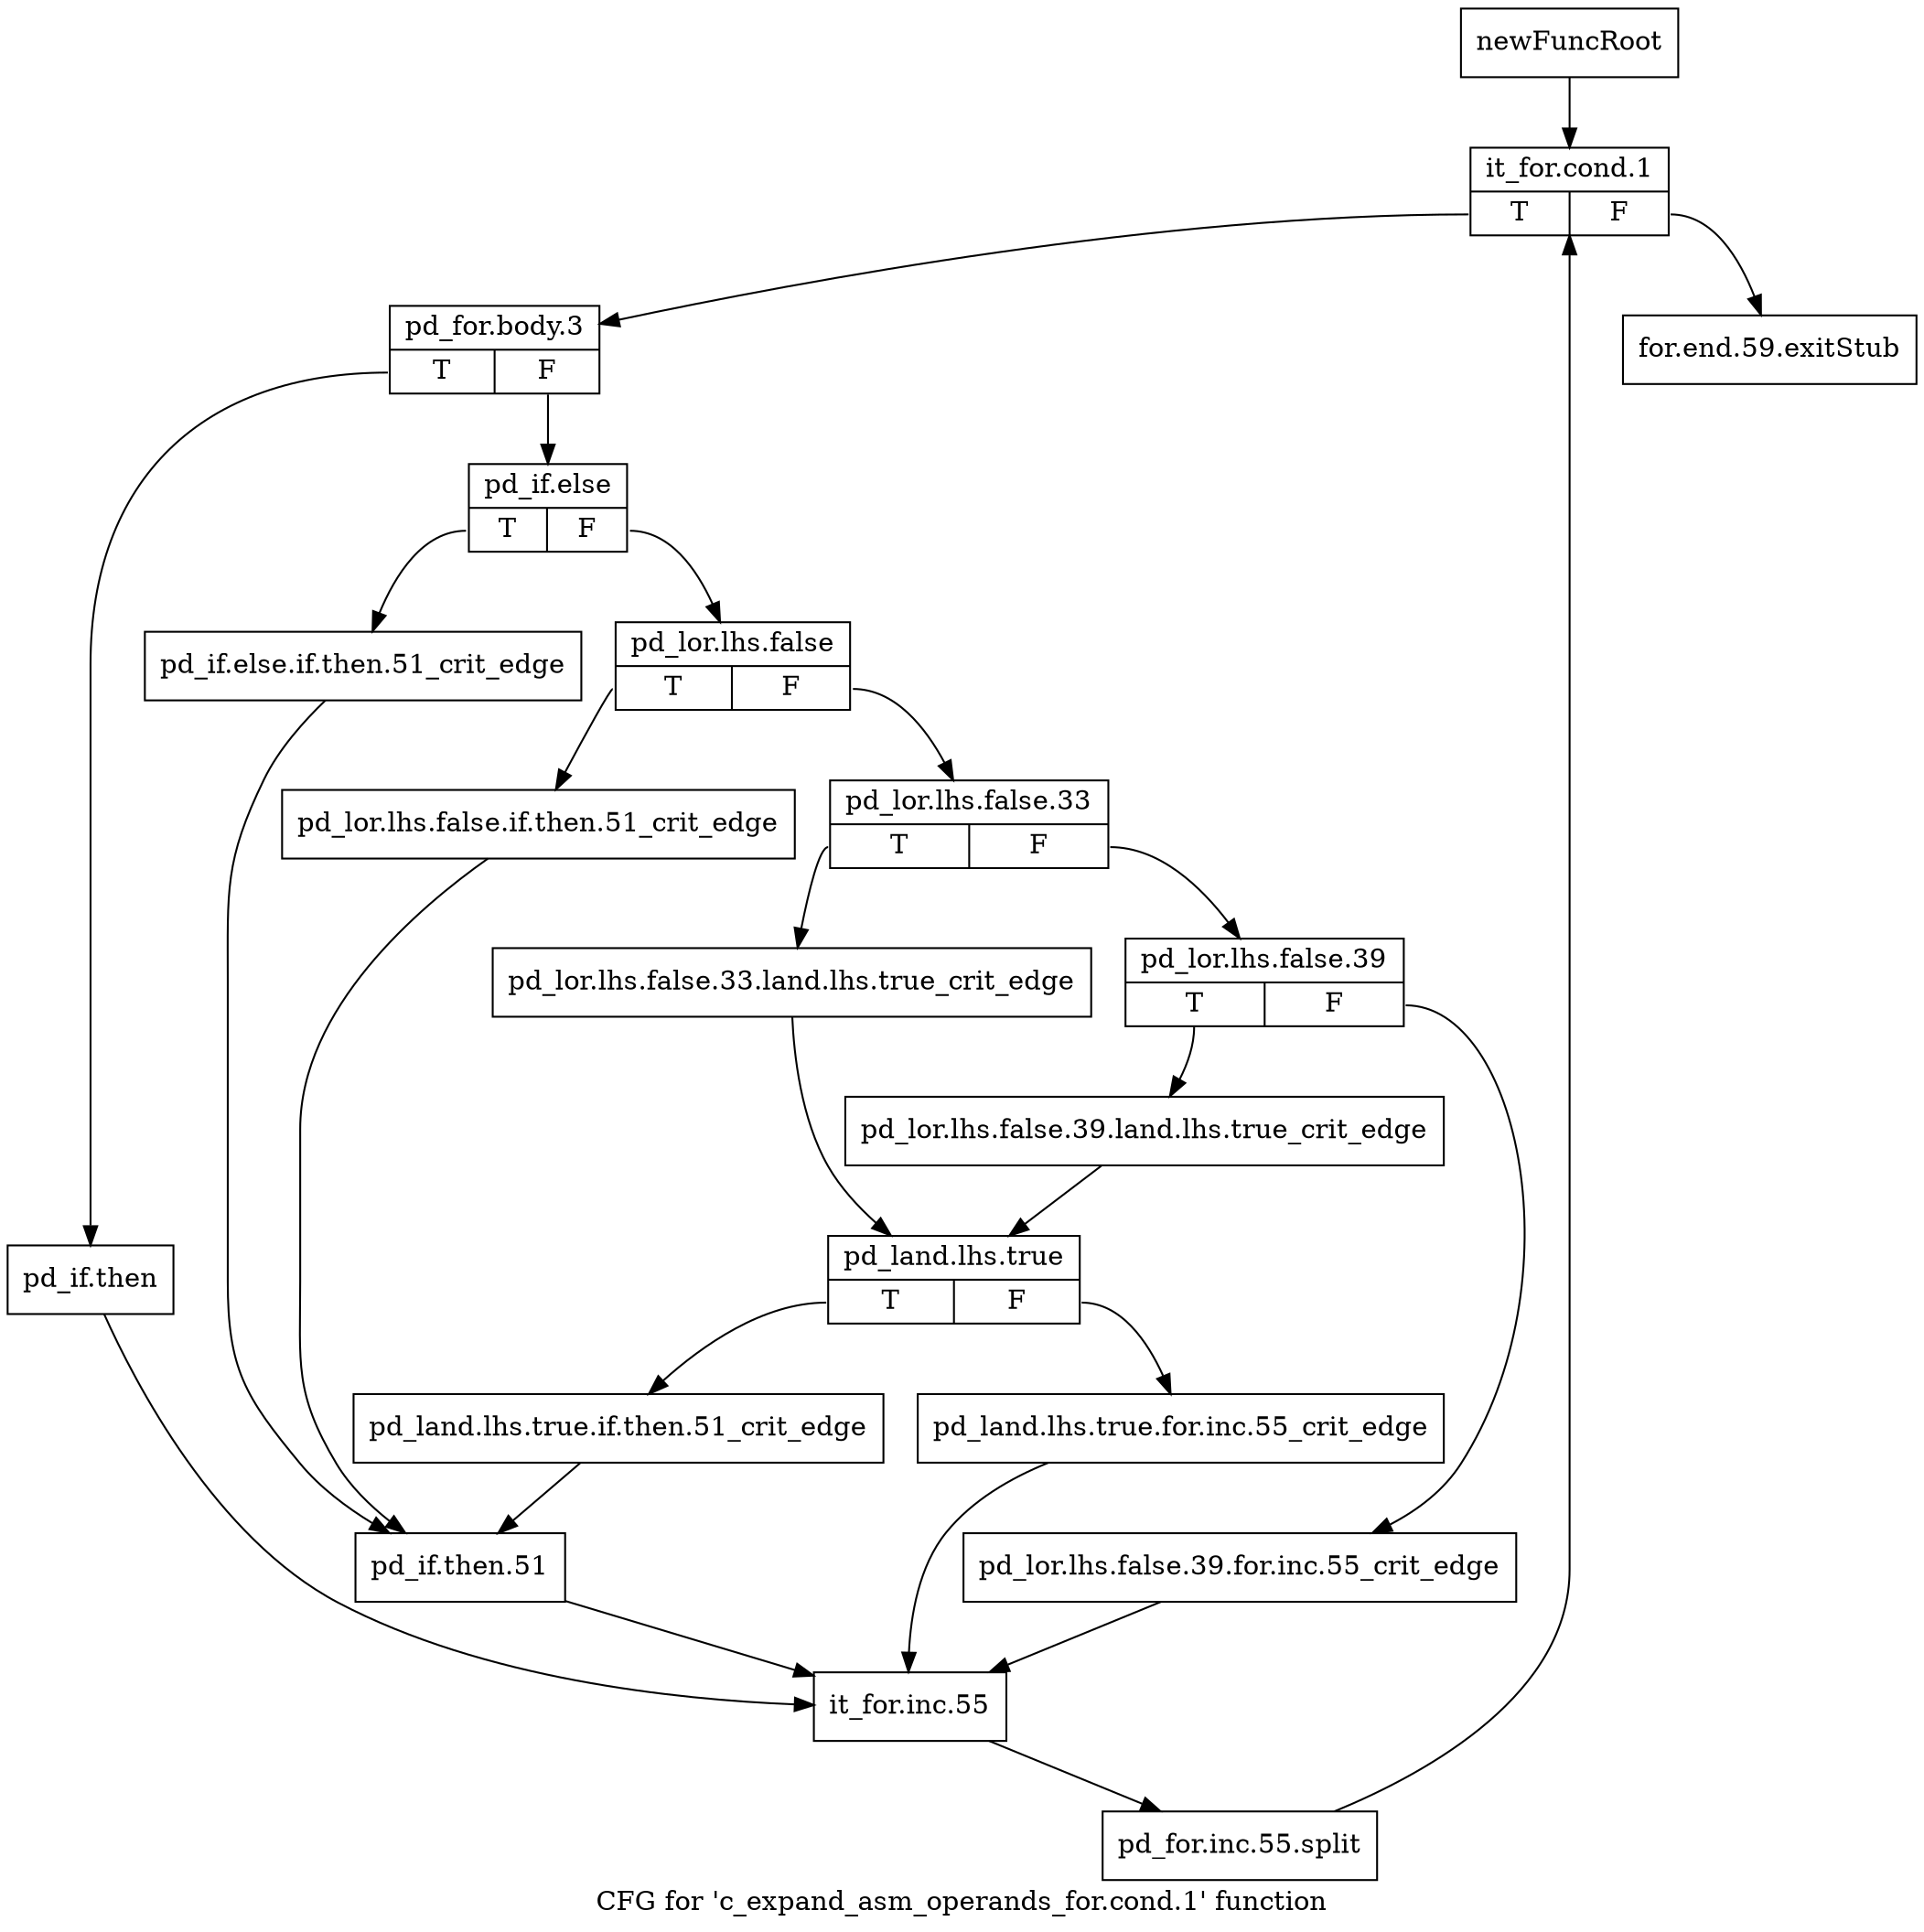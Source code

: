digraph "CFG for 'c_expand_asm_operands_for.cond.1' function" {
	label="CFG for 'c_expand_asm_operands_for.cond.1' function";

	Node0xa0ac0e0 [shape=record,label="{newFuncRoot}"];
	Node0xa0ac0e0 -> Node0xa0ad2f0;
	Node0xa0a6460 [shape=record,label="{for.end.59.exitStub}"];
	Node0xa0ad2f0 [shape=record,label="{it_for.cond.1|{<s0>T|<s1>F}}"];
	Node0xa0ad2f0:s0 -> Node0xa0ad340;
	Node0xa0ad2f0:s1 -> Node0xa0a6460;
	Node0xa0ad340 [shape=record,label="{pd_for.body.3|{<s0>T|<s1>F}}"];
	Node0xa0ad340:s0 -> Node0xa0ad7a0;
	Node0xa0ad340:s1 -> Node0xa0ad390;
	Node0xa0ad390 [shape=record,label="{pd_if.else|{<s0>T|<s1>F}}"];
	Node0xa0ad390:s0 -> Node0xa0ad700;
	Node0xa0ad390:s1 -> Node0xa0ad3e0;
	Node0xa0ad3e0 [shape=record,label="{pd_lor.lhs.false|{<s0>T|<s1>F}}"];
	Node0xa0ad3e0:s0 -> Node0xa0ad6b0;
	Node0xa0ad3e0:s1 -> Node0xa0ad430;
	Node0xa0ad430 [shape=record,label="{pd_lor.lhs.false.33|{<s0>T|<s1>F}}"];
	Node0xa0ad430:s0 -> Node0xa0ad570;
	Node0xa0ad430:s1 -> Node0xa0ad480;
	Node0xa0ad480 [shape=record,label="{pd_lor.lhs.false.39|{<s0>T|<s1>F}}"];
	Node0xa0ad480:s0 -> Node0xa0ad520;
	Node0xa0ad480:s1 -> Node0xa0ad4d0;
	Node0xa0ad4d0 [shape=record,label="{pd_lor.lhs.false.39.for.inc.55_crit_edge}"];
	Node0xa0ad4d0 -> Node0xa0ad7f0;
	Node0xa0ad520 [shape=record,label="{pd_lor.lhs.false.39.land.lhs.true_crit_edge}"];
	Node0xa0ad520 -> Node0xa0ad5c0;
	Node0xa0ad570 [shape=record,label="{pd_lor.lhs.false.33.land.lhs.true_crit_edge}"];
	Node0xa0ad570 -> Node0xa0ad5c0;
	Node0xa0ad5c0 [shape=record,label="{pd_land.lhs.true|{<s0>T|<s1>F}}"];
	Node0xa0ad5c0:s0 -> Node0xa0ad660;
	Node0xa0ad5c0:s1 -> Node0xa0ad610;
	Node0xa0ad610 [shape=record,label="{pd_land.lhs.true.for.inc.55_crit_edge}"];
	Node0xa0ad610 -> Node0xa0ad7f0;
	Node0xa0ad660 [shape=record,label="{pd_land.lhs.true.if.then.51_crit_edge}"];
	Node0xa0ad660 -> Node0xa0ad750;
	Node0xa0ad6b0 [shape=record,label="{pd_lor.lhs.false.if.then.51_crit_edge}"];
	Node0xa0ad6b0 -> Node0xa0ad750;
	Node0xa0ad700 [shape=record,label="{pd_if.else.if.then.51_crit_edge}"];
	Node0xa0ad700 -> Node0xa0ad750;
	Node0xa0ad750 [shape=record,label="{pd_if.then.51}"];
	Node0xa0ad750 -> Node0xa0ad7f0;
	Node0xa0ad7a0 [shape=record,label="{pd_if.then}"];
	Node0xa0ad7a0 -> Node0xa0ad7f0;
	Node0xa0ad7f0 [shape=record,label="{it_for.inc.55}"];
	Node0xa0ad7f0 -> Node0xf0f0480;
	Node0xf0f0480 [shape=record,label="{pd_for.inc.55.split}"];
	Node0xf0f0480 -> Node0xa0ad2f0;
}
